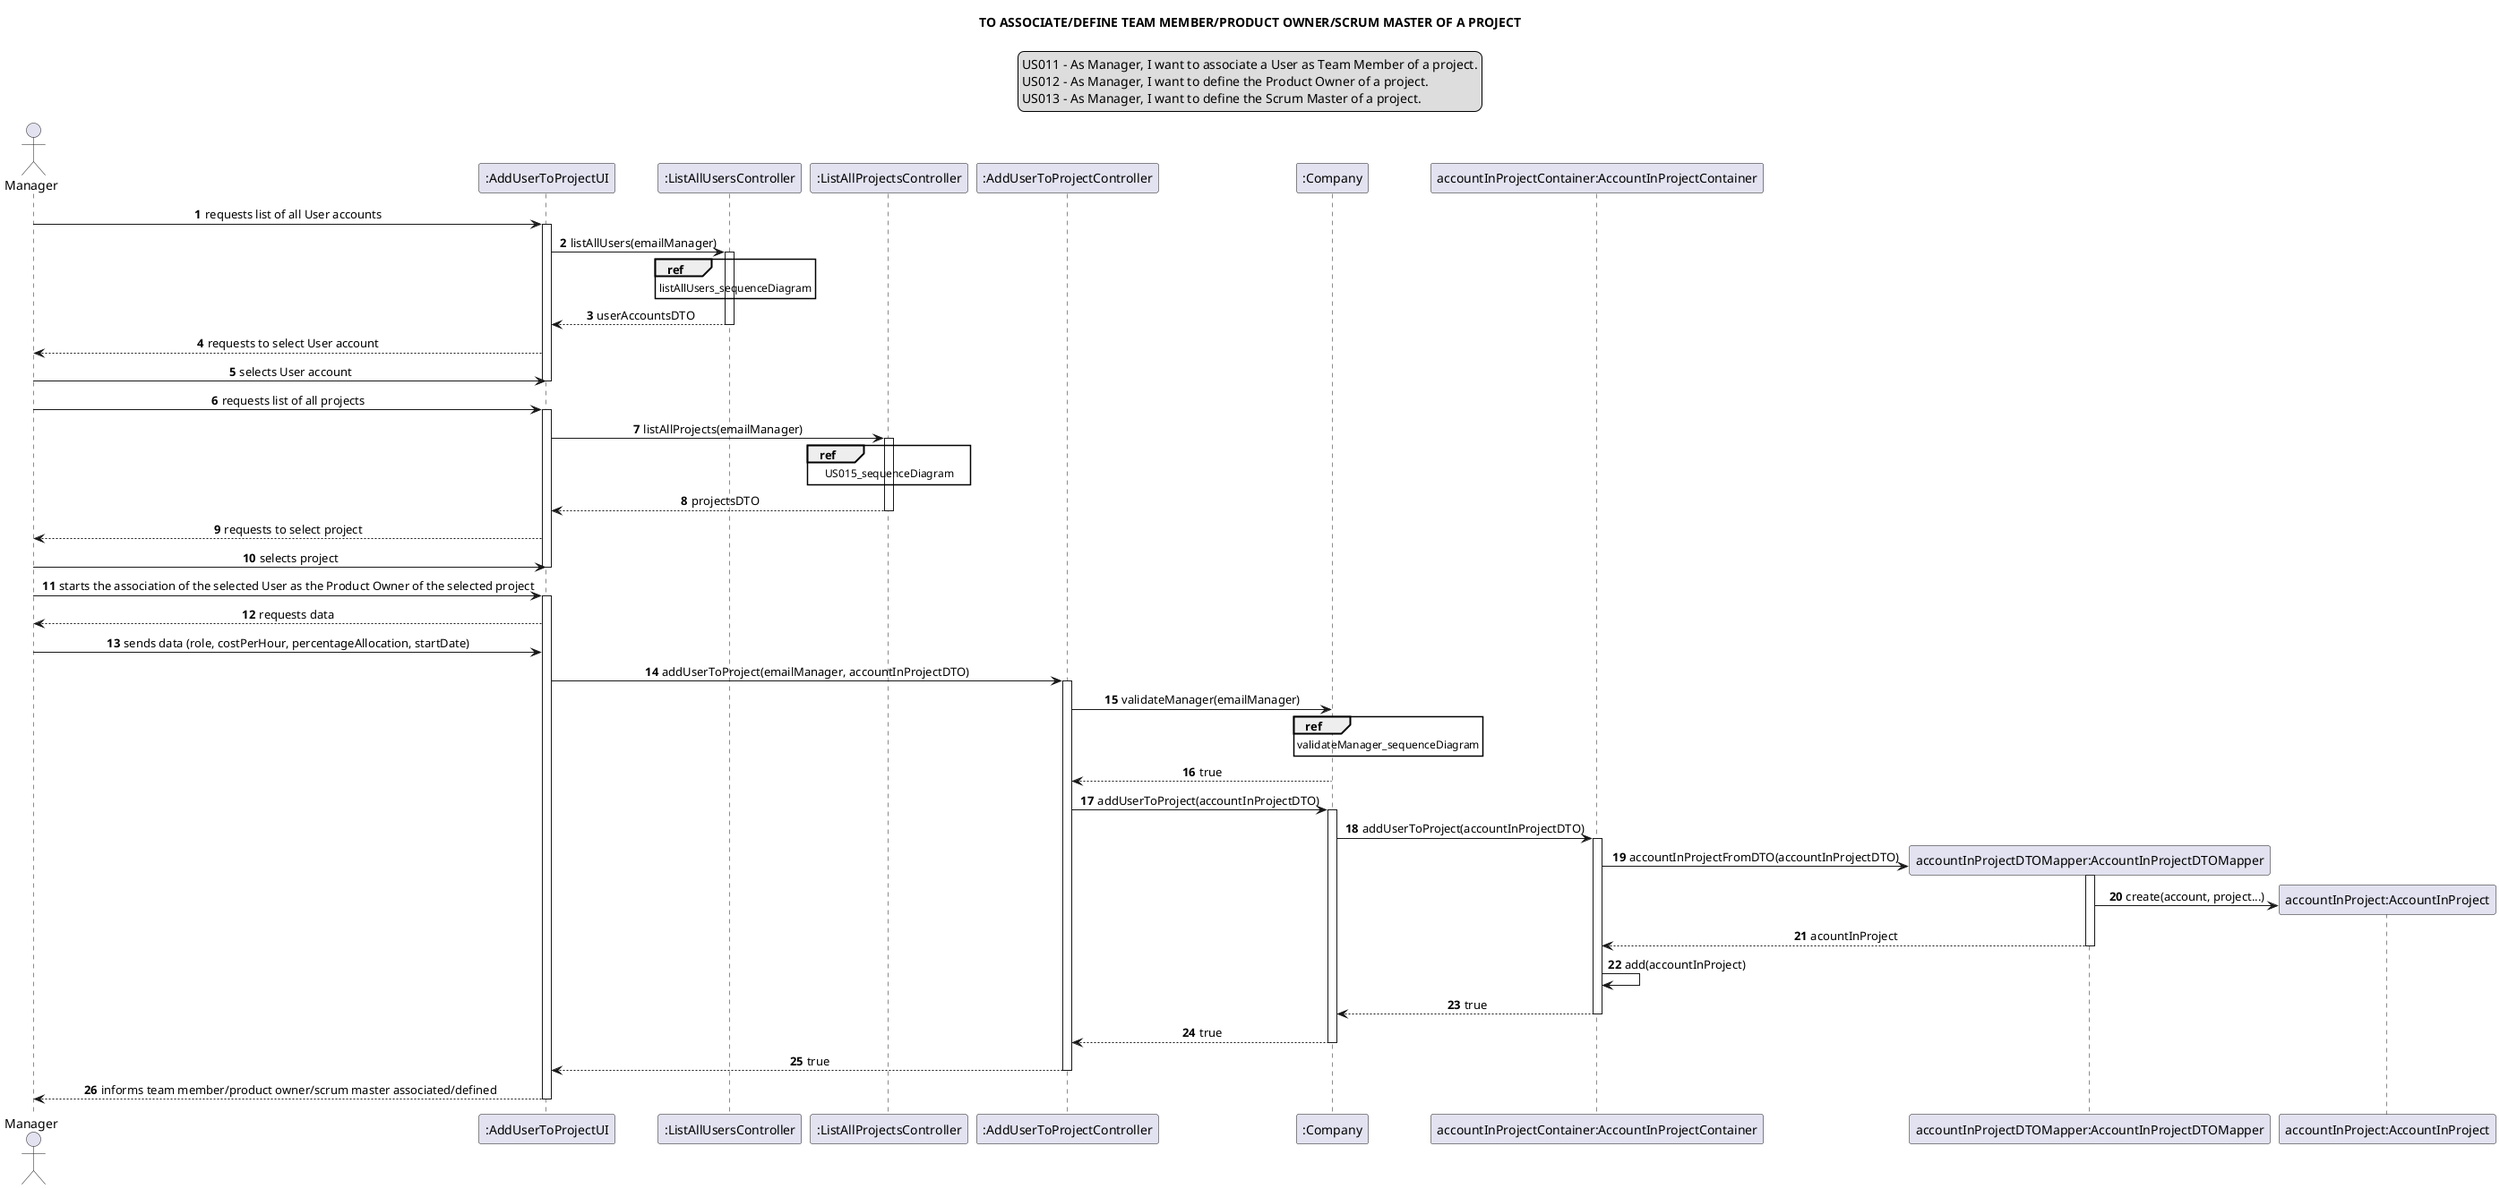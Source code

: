 @startuml
skinparam sequenceMessageAlign center
title TO ASSOCIATE/DEFINE TEAM MEMBER/PRODUCT OWNER/SCRUM MASTER OF A PROJECT
legend top
US011 - As Manager, I want to associate a User as Team Member of a project.
US012 - As Manager, I want to define the Product Owner of a project.
US013 - As Manager, I want to define the Scrum Master of a project.
end legend
autonumber


actor Manager
participant ":AddUserToProjectUI" as ui
participant ":ListAllUsersController" as usersController
participant ":ListAllProjectsController" as projectsController
participant ":AddUserToProjectController" as controller
participant ":Company" as company
participant "accountInProjectContainer:AccountInProjectContainer" as accinprojcont
participant "accountInProjectDTOMapper:AccountInProjectDTOMapper" as mapper
participant "accountInProject:AccountInProject" as accinproj

Manager -> ui: requests list of all User accounts
activate ui
ui -> usersController: listAllUsers(emailManager)
activate usersController
ref over usersController: listAllUsers_sequenceDiagram
usersController --> ui: userAccountsDTO
deactivate usersController
ui --> Manager: requests to select User account
Manager -> ui: selects User account
deactivate ui
Manager -> ui: requests list of all projects
activate ui
ui -> projectsController: listAllProjects(emailManager)
activate projectsController
ref over projectsController: US015_sequenceDiagram
projectsController --> ui: projectsDTO
deactivate projectsController
ui --> Manager: requests to select project
Manager -> ui: selects project
deactivate ui


Manager -> ui: starts the association of the selected User as the Product Owner of the selected project
activate ui
ui --> Manager: requests data
Manager -> ui: sends data (role, costPerHour, percentageAllocation, startDate)
ui -> controller: addUserToProject(emailManager, accountInProjectDTO)
activate controller
controller -> company: validateManager(emailManager)
ref over company: validateManager_sequenceDiagram
company --> controller: true
controller -> company: addUserToProject(accountInProjectDTO)
activate company
company -> accinprojcont: addUserToProject(accountInProjectDTO)
activate accinprojcont
create mapper
accinprojcont -> mapper: accountInProjectFromDTO(accountInProjectDTO)
activate mapper
create accinproj
mapper -> accinproj: create(account, project...)
mapper --> accinprojcont: acountInProject
deactivate mapper
accinprojcont -> accinprojcont: add(accountInProject)
accinprojcont --> company: true
deactivate accinprojcont
company --> controller: true
deactivate company
controller --> ui: true
deactivate controller
ui --> Manager: informs team member/product owner/scrum master associated/defined
deactivate ui
@enduml